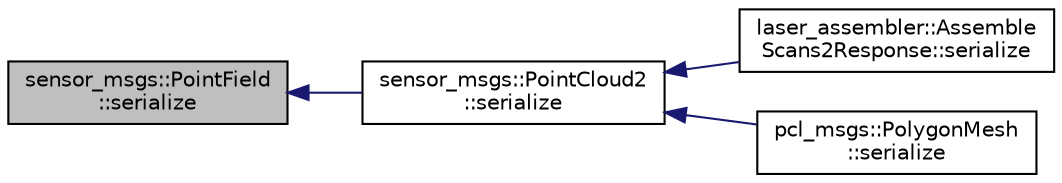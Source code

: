 digraph "sensor_msgs::PointField::serialize"
{
  edge [fontname="Helvetica",fontsize="10",labelfontname="Helvetica",labelfontsize="10"];
  node [fontname="Helvetica",fontsize="10",shape=record];
  rankdir="LR";
  Node1 [label="sensor_msgs::PointField\l::serialize",height=0.2,width=0.4,color="black", fillcolor="grey75", style="filled" fontcolor="black"];
  Node1 -> Node2 [dir="back",color="midnightblue",fontsize="10",style="solid",fontname="Helvetica"];
  Node2 [label="sensor_msgs::PointCloud2\l::serialize",height=0.2,width=0.4,color="black", fillcolor="white", style="filled",URL="$classsensor__msgs_1_1_point_cloud2.html#a1acf1b7f2fc546097d76e1af804cc2be"];
  Node2 -> Node3 [dir="back",color="midnightblue",fontsize="10",style="solid",fontname="Helvetica"];
  Node3 [label="laser_assembler::Assemble\lScans2Response::serialize",height=0.2,width=0.4,color="black", fillcolor="white", style="filled",URL="$classlaser__assembler_1_1_assemble_scans2_response.html#abb7801af3b76ce4d251b21551028ff0e"];
  Node2 -> Node4 [dir="back",color="midnightblue",fontsize="10",style="solid",fontname="Helvetica"];
  Node4 [label="pcl_msgs::PolygonMesh\l::serialize",height=0.2,width=0.4,color="black", fillcolor="white", style="filled",URL="$classpcl__msgs_1_1_polygon_mesh.html#a53e00914821856d5186dcd2400dc2fdc"];
}
